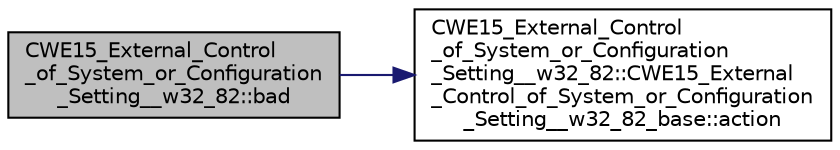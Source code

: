 digraph "CWE15_External_Control_of_System_or_Configuration_Setting__w32_82::bad"
{
  edge [fontname="Helvetica",fontsize="10",labelfontname="Helvetica",labelfontsize="10"];
  node [fontname="Helvetica",fontsize="10",shape=record];
  rankdir="LR";
  Node0 [label="CWE15_External_Control\l_of_System_or_Configuration\l_Setting__w32_82::bad",height=0.2,width=0.4,color="black", fillcolor="grey75", style="filled", fontcolor="black"];
  Node0 -> Node1 [color="midnightblue",fontsize="10",style="solid",fontname="Helvetica"];
  Node1 [label="CWE15_External_Control\l_of_System_or_Configuration\l_Setting__w32_82::CWE15_External\l_Control_of_System_or_Configuration\l_Setting__w32_82_base::action",height=0.2,width=0.4,color="black", fillcolor="white", style="filled",URL="$classCWE15__External__Control__of__System__or__Configuration__Setting____w32__82_1_1CWE15__Exterc1630649ac00d2ff6fdc69a52bb102b2.html#a40aef2f2eba156132a053d7b4511d2c7"];
}
